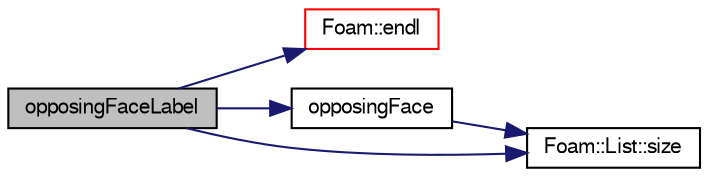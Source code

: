 digraph "opposingFaceLabel"
{
  bgcolor="transparent";
  edge [fontname="FreeSans",fontsize="10",labelfontname="FreeSans",labelfontsize="10"];
  node [fontname="FreeSans",fontsize="10",shape=record];
  rankdir="LR";
  Node44 [label="opposingFaceLabel",height=0.2,width=0.4,color="black", fillcolor="grey75", style="filled", fontcolor="black"];
  Node44 -> Node45 [color="midnightblue",fontsize="10",style="solid",fontname="FreeSans"];
  Node45 [label="Foam::endl",height=0.2,width=0.4,color="red",URL="$a21124.html#a2db8fe02a0d3909e9351bb4275b23ce4",tooltip="Add newline and flush stream. "];
  Node44 -> Node47 [color="midnightblue",fontsize="10",style="solid",fontname="FreeSans"];
  Node47 [label="opposingFace",height=0.2,width=0.4,color="black",URL="$a27162.html#a6455b6ca132e79e19afe38e4da1d143a",tooltip="Return opposite face oriented the same way as the master face. "];
  Node47 -> Node48 [color="midnightblue",fontsize="10",style="solid",fontname="FreeSans"];
  Node48 [label="Foam::List::size",height=0.2,width=0.4,color="black",URL="$a25694.html#a8a5f6fa29bd4b500caf186f60245b384",tooltip="Override size to be inconsistent with allocated storage. "];
  Node44 -> Node48 [color="midnightblue",fontsize="10",style="solid",fontname="FreeSans"];
}
